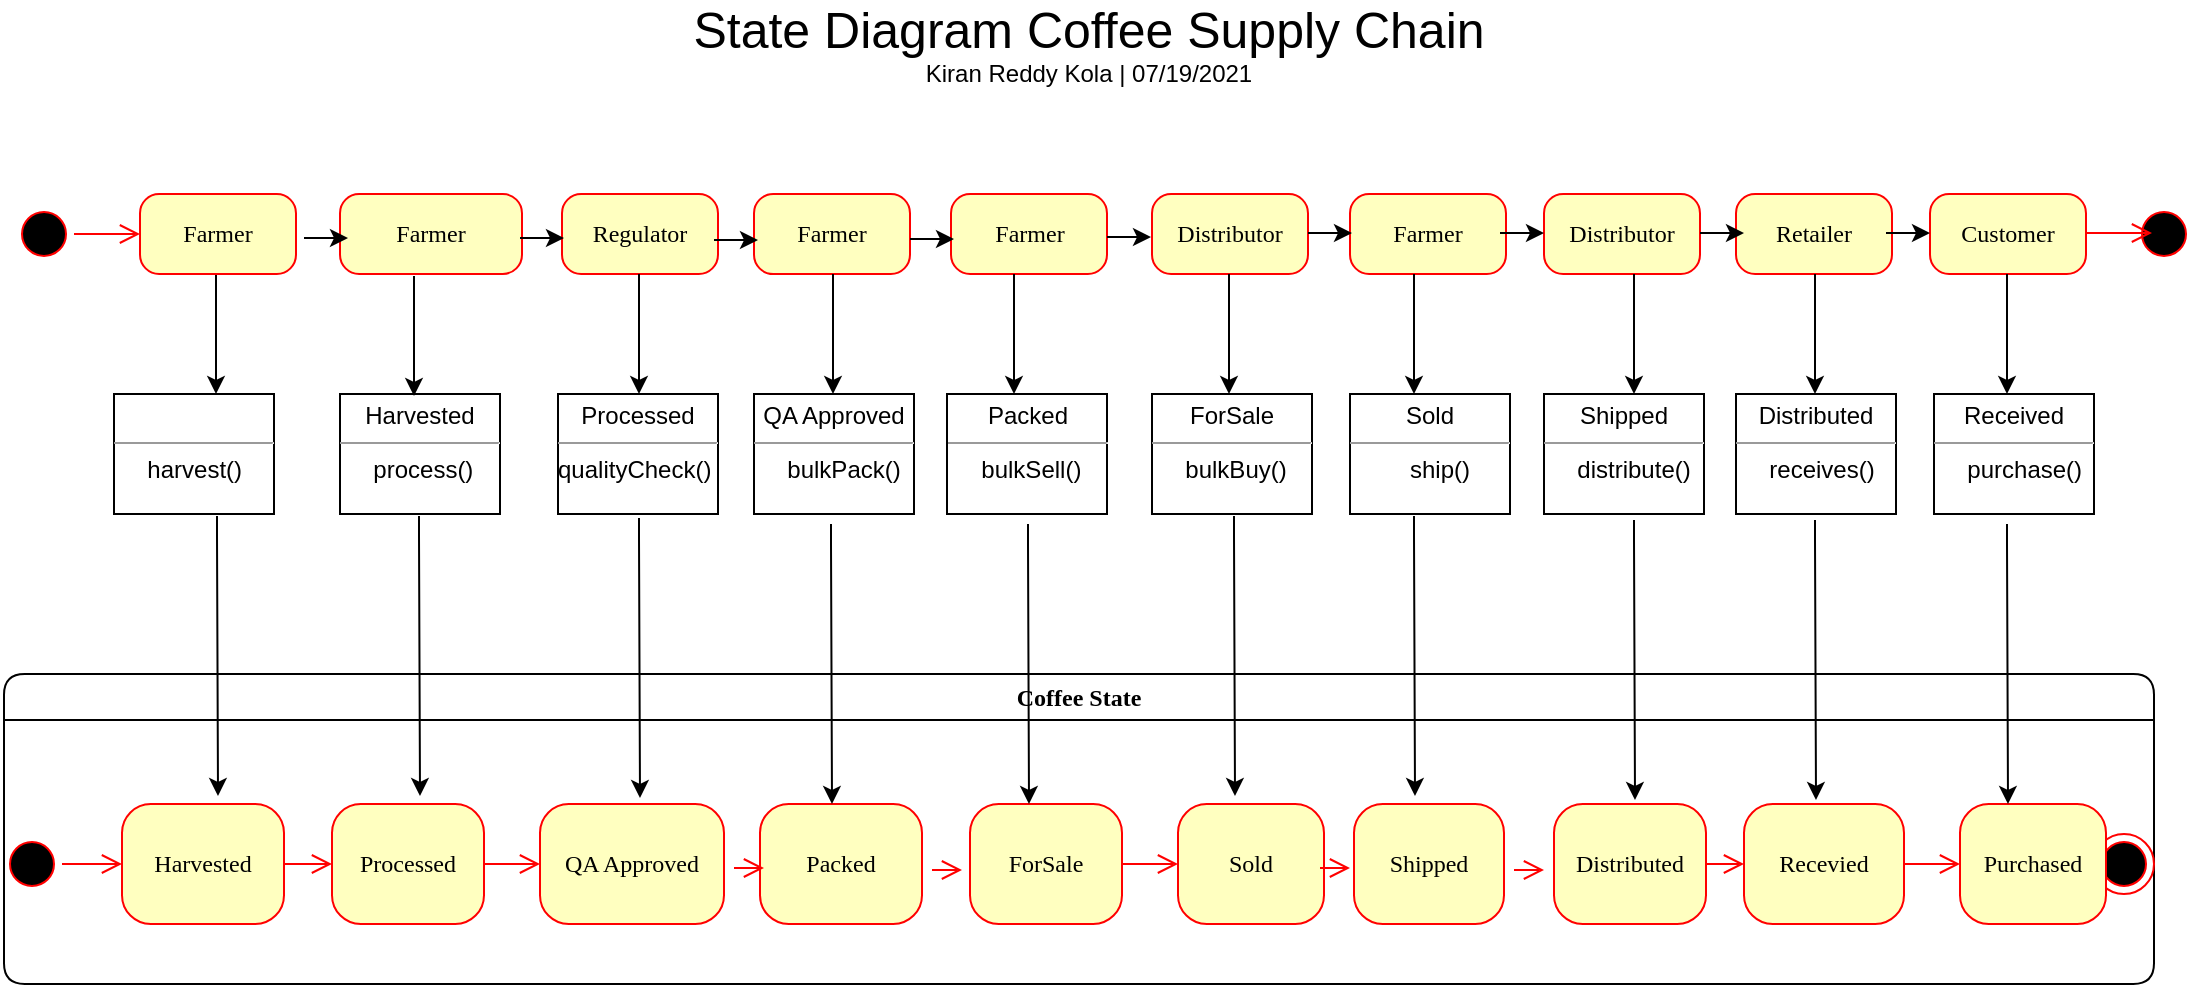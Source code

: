 <mxfile version="14.8.6" type="device"><diagram name="Page-1" id="58cdce13-f638-feb5-8d6f-7d28b1aa9fa0"><mxGraphModel dx="1103" dy="579" grid="1" gridSize="10" guides="1" tooltips="1" connect="1" arrows="1" fold="1" page="1" pageScale="1" pageWidth="1100" pageHeight="850" background="none" math="0" shadow="0"><root><mxCell id="0"/><mxCell id="1" parent="0"/><mxCell id="382b91b5511bd0f7-1" value="" style="ellipse;html=1;shape=startState;fillColor=#000000;strokeColor=#ff0000;rounded=1;shadow=0;comic=0;labelBackgroundColor=none;fontFamily=Verdana;fontSize=12;fontColor=#000000;align=center;direction=south;" parent="1" vertex="1"><mxGeometry x="20" y="125" width="30" height="30" as="geometry"/></mxCell><mxCell id="5YauOwgDELmGC_zuTmN9-57" value="" style="edgeStyle=orthogonalEdgeStyle;rounded=0;orthogonalLoop=1;jettySize=auto;html=1;" edge="1" parent="1" source="382b91b5511bd0f7-6" target="5YauOwgDELmGC_zuTmN9-31"><mxGeometry relative="1" as="geometry"><Array as="points"><mxPoint x="121" y="170"/><mxPoint x="121" y="170"/></Array></mxGeometry></mxCell><mxCell id="382b91b5511bd0f7-6" value="Farmer" style="rounded=1;whiteSpace=wrap;html=1;arcSize=24;fillColor=#ffffc0;strokeColor=#ff0000;shadow=0;comic=0;labelBackgroundColor=none;fontFamily=Verdana;fontSize=12;fontColor=#000000;align=center;" parent="1" vertex="1"><mxGeometry x="83" y="120" width="78" height="40" as="geometry"/></mxCell><mxCell id="3cde6dad864a17aa-3" style="edgeStyle=orthogonalEdgeStyle;html=1;exitX=1;exitY=0.25;entryX=0.25;entryY=0;labelBackgroundColor=none;endArrow=open;endSize=8;strokeColor=#ff0000;fontFamily=Verdana;fontSize=12;align=left;" parent="1" target="382b91b5511bd0f7-9" edge="1"><mxGeometry relative="1" as="geometry"><mxPoint x="560" y="215" as="sourcePoint"/></mxGeometry></mxCell><mxCell id="3cde6dad864a17aa-13" style="edgeStyle=elbowEdgeStyle;html=1;exitX=0;exitY=0.75;entryX=1;entryY=0.75;labelBackgroundColor=none;endArrow=open;endSize=8;strokeColor=#ff0000;fontFamily=Verdana;fontSize=12;align=left;" parent="1" source="382b91b5511bd0f7-9" edge="1"><mxGeometry relative="1" as="geometry"><mxPoint x="640" y="355" as="targetPoint"/></mxGeometry></mxCell><mxCell id="2a3bc250acf0617d-7" value="Coffee State" style="swimlane;whiteSpace=wrap;html=1;rounded=1;shadow=0;comic=0;labelBackgroundColor=none;strokeWidth=1;fontFamily=Verdana;fontSize=12;align=center;" parent="1" vertex="1"><mxGeometry x="15" y="360" width="1075" height="155" as="geometry"/></mxCell><mxCell id="3cde6dad864a17aa-10" style="edgeStyle=elbowEdgeStyle;html=1;labelBackgroundColor=none;endArrow=open;endSize=8;strokeColor=#ff0000;fontFamily=Verdana;fontSize=12;align=left;" parent="2a3bc250acf0617d-7" source="382b91b5511bd0f7-8" target="3cde6dad864a17aa-1" edge="1"><mxGeometry relative="1" as="geometry"/></mxCell><mxCell id="382b91b5511bd0f7-8" value="Harvested" style="rounded=1;whiteSpace=wrap;html=1;arcSize=24;fillColor=#ffffc0;strokeColor=#ff0000;shadow=0;comic=0;labelBackgroundColor=none;fontFamily=Verdana;fontSize=12;fontColor=#000000;align=center;" parent="2a3bc250acf0617d-7" vertex="1"><mxGeometry x="59" y="65" width="81" height="60" as="geometry"/></mxCell><mxCell id="24f968d109e7d6b4-3" value="" style="ellipse;html=1;shape=endState;fillColor=#000000;strokeColor=#ff0000;rounded=1;shadow=0;comic=0;labelBackgroundColor=none;fontFamily=Verdana;fontSize=12;fontColor=#000000;align=center;" parent="2a3bc250acf0617d-7" vertex="1"><mxGeometry x="1045" y="80" width="30" height="30" as="geometry"/></mxCell><mxCell id="3cde6dad864a17aa-9" style="edgeStyle=elbowEdgeStyle;html=1;labelBackgroundColor=none;endArrow=open;endSize=8;strokeColor=#ff0000;fontFamily=Verdana;fontSize=12;align=left;" parent="2a3bc250acf0617d-7" source="2a3bc250acf0617d-3" target="382b91b5511bd0f7-8" edge="1"><mxGeometry relative="1" as="geometry"/></mxCell><mxCell id="2a3bc250acf0617d-3" value="" style="ellipse;html=1;shape=startState;fillColor=#000000;strokeColor=#ff0000;rounded=1;shadow=0;comic=0;labelBackgroundColor=none;fontFamily=Verdana;fontSize=12;fontColor=#000000;align=center;direction=south;" parent="2a3bc250acf0617d-7" vertex="1"><mxGeometry x="-1" y="80" width="30" height="30" as="geometry"/></mxCell><mxCell id="3cde6dad864a17aa-11" style="edgeStyle=elbowEdgeStyle;html=1;labelBackgroundColor=none;endArrow=open;endSize=8;strokeColor=#ff0000;fontFamily=Verdana;fontSize=12;align=left;" parent="2a3bc250acf0617d-7" source="3cde6dad864a17aa-1" target="3cde6dad864a17aa-2" edge="1"><mxGeometry relative="1" as="geometry"/></mxCell><mxCell id="3cde6dad864a17aa-1" value="Processed" style="rounded=1;whiteSpace=wrap;html=1;arcSize=24;fillColor=#ffffc0;strokeColor=#ff0000;shadow=0;comic=0;labelBackgroundColor=none;fontFamily=Verdana;fontSize=12;fontColor=#000000;align=center;" parent="2a3bc250acf0617d-7" vertex="1"><mxGeometry x="164" y="65" width="76" height="60" as="geometry"/></mxCell><mxCell id="3cde6dad864a17aa-2" value="QA Approved" style="rounded=1;whiteSpace=wrap;html=1;arcSize=24;fillColor=#ffffc0;strokeColor=#ff0000;shadow=0;comic=0;labelBackgroundColor=none;fontFamily=Verdana;fontSize=12;fontColor=#000000;align=center;" parent="2a3bc250acf0617d-7" vertex="1"><mxGeometry x="268" y="65" width="92" height="60" as="geometry"/></mxCell><mxCell id="5YauOwgDELmGC_zuTmN9-41" value="Packed" style="rounded=1;whiteSpace=wrap;html=1;arcSize=24;fillColor=#ffffc0;strokeColor=#ff0000;shadow=0;comic=0;labelBackgroundColor=none;fontFamily=Verdana;fontSize=12;fontColor=#000000;align=center;" vertex="1" parent="2a3bc250acf0617d-7"><mxGeometry x="378" y="65" width="81" height="60" as="geometry"/></mxCell><mxCell id="5YauOwgDELmGC_zuTmN9-43" value="ForSale" style="rounded=1;whiteSpace=wrap;html=1;arcSize=24;fillColor=#ffffc0;strokeColor=#ff0000;shadow=0;comic=0;labelBackgroundColor=none;fontFamily=Verdana;fontSize=12;fontColor=#000000;align=center;" vertex="1" parent="2a3bc250acf0617d-7"><mxGeometry x="483" y="65" width="76" height="60" as="geometry"/></mxCell><mxCell id="5YauOwgDELmGC_zuTmN9-44" value="Sold" style="rounded=1;whiteSpace=wrap;html=1;arcSize=24;fillColor=#ffffc0;strokeColor=#ff0000;shadow=0;comic=0;labelBackgroundColor=none;fontFamily=Verdana;fontSize=12;fontColor=#000000;align=center;" vertex="1" parent="2a3bc250acf0617d-7"><mxGeometry x="587" y="65" width="73" height="60" as="geometry"/></mxCell><mxCell id="5YauOwgDELmGC_zuTmN9-42" style="edgeStyle=elbowEdgeStyle;html=1;labelBackgroundColor=none;endArrow=open;endSize=8;strokeColor=#ff0000;fontFamily=Verdana;fontSize=12;align=left;" edge="1" parent="2a3bc250acf0617d-7" source="5YauOwgDELmGC_zuTmN9-43" target="5YauOwgDELmGC_zuTmN9-44"><mxGeometry relative="1" as="geometry"/></mxCell><mxCell id="5YauOwgDELmGC_zuTmN9-45" value="Shipped" style="rounded=1;whiteSpace=wrap;html=1;arcSize=24;fillColor=#ffffc0;strokeColor=#ff0000;shadow=0;comic=0;labelBackgroundColor=none;fontFamily=Verdana;fontSize=12;fontColor=#000000;align=center;" vertex="1" parent="2a3bc250acf0617d-7"><mxGeometry x="675" y="65" width="75" height="60" as="geometry"/></mxCell><mxCell id="5YauOwgDELmGC_zuTmN9-46" value="Distributed" style="rounded=1;whiteSpace=wrap;html=1;arcSize=24;fillColor=#ffffc0;strokeColor=#ff0000;shadow=0;comic=0;labelBackgroundColor=none;fontFamily=Verdana;fontSize=12;fontColor=#000000;align=center;" vertex="1" parent="2a3bc250acf0617d-7"><mxGeometry x="775" y="65" width="76" height="60" as="geometry"/></mxCell><mxCell id="5YauOwgDELmGC_zuTmN9-47" value="Recevied" style="rounded=1;whiteSpace=wrap;html=1;arcSize=24;fillColor=#ffffc0;strokeColor=#ff0000;shadow=0;comic=0;labelBackgroundColor=none;fontFamily=Verdana;fontSize=12;fontColor=#000000;align=center;" vertex="1" parent="2a3bc250acf0617d-7"><mxGeometry x="870" y="65" width="80" height="60" as="geometry"/></mxCell><mxCell id="5YauOwgDELmGC_zuTmN9-48" style="edgeStyle=elbowEdgeStyle;html=1;labelBackgroundColor=none;endArrow=open;endSize=8;strokeColor=#ff0000;fontFamily=Verdana;fontSize=12;align=left;" edge="1" parent="2a3bc250acf0617d-7" source="5YauOwgDELmGC_zuTmN9-46" target="5YauOwgDELmGC_zuTmN9-47"><mxGeometry relative="1" as="geometry"/></mxCell><mxCell id="5YauOwgDELmGC_zuTmN9-49" value="Purchased" style="rounded=1;whiteSpace=wrap;html=1;arcSize=24;fillColor=#ffffc0;strokeColor=#ff0000;shadow=0;comic=0;labelBackgroundColor=none;fontFamily=Verdana;fontSize=12;fontColor=#000000;align=center;" vertex="1" parent="2a3bc250acf0617d-7"><mxGeometry x="978" y="65" width="73" height="60" as="geometry"/></mxCell><mxCell id="5YauOwgDELmGC_zuTmN9-50" style="edgeStyle=elbowEdgeStyle;html=1;labelBackgroundColor=none;endArrow=open;endSize=8;strokeColor=#ff0000;fontFamily=Verdana;fontSize=12;align=left;" edge="1" parent="2a3bc250acf0617d-7" target="5YauOwgDELmGC_zuTmN9-49"><mxGeometry relative="1" as="geometry"><mxPoint x="950" y="95" as="sourcePoint"/></mxGeometry></mxCell><mxCell id="2a3bc250acf0617d-9" style="edgeStyle=orthogonalEdgeStyle;html=1;labelBackgroundColor=none;endArrow=open;endSize=8;strokeColor=#ff0000;fontFamily=Verdana;fontSize=12;align=left;" parent="1" source="382b91b5511bd0f7-1" target="382b91b5511bd0f7-6" edge="1"><mxGeometry relative="1" as="geometry"/></mxCell><mxCell id="2a3bc250acf0617d-11" style="edgeStyle=orthogonalEdgeStyle;html=1;entryX=0.75;entryY=0;labelBackgroundColor=none;endArrow=open;endSize=8;strokeColor=#ff0000;fontFamily=Verdana;fontSize=12;align=left;exitX=0.5;exitY=1;" parent="1" target="382b91b5511bd0f7-5" edge="1"><mxGeometry relative="1" as="geometry"><mxPoint x="500" y="260" as="sourcePoint"/><Array as="points"><mxPoint x="500" y="290"/><mxPoint x="330" y="290"/></Array></mxGeometry></mxCell><mxCell id="2a3bc250acf0617d-13" style="edgeStyle=orthogonalEdgeStyle;html=1;exitX=1;exitY=0.5;entryX=0;entryY=0.5;labelBackgroundColor=none;endArrow=open;endSize=8;strokeColor=#ff0000;fontFamily=Verdana;fontSize=12;align=left;" parent="1" target="382b91b5511bd0f7-10" edge="1"><mxGeometry relative="1" as="geometry"><mxPoint x="360" y="340" as="sourcePoint"/></mxGeometry></mxCell><mxCell id="2a3bc250acf0617d-14" style="edgeStyle=orthogonalEdgeStyle;html=1;exitX=0.5;exitY=0;entryX=1;entryY=0.75;labelBackgroundColor=none;endArrow=open;endSize=8;strokeColor=#ff0000;fontFamily=Verdana;fontSize=12;align=left;" parent="1" source="382b91b5511bd0f7-10" edge="1"><mxGeometry relative="1" as="geometry"><mxPoint x="560" y="245" as="targetPoint"/></mxGeometry></mxCell><mxCell id="2a3bc250acf0617d-15" style="edgeStyle=orthogonalEdgeStyle;html=1;exitX=1;exitY=0.25;entryX=0;entryY=0.25;labelBackgroundColor=none;endArrow=open;endSize=8;strokeColor=#ff0000;fontFamily=Verdana;fontSize=12;align=left;" parent="1" target="382b91b5511bd0f7-9" edge="1"><mxGeometry relative="1" as="geometry"><mxPoint x="640" y="325" as="sourcePoint"/></mxGeometry></mxCell><mxCell id="5YauOwgDELmGC_zuTmN9-2" value="Farmer" style="rounded=1;whiteSpace=wrap;html=1;arcSize=24;fillColor=#ffffc0;strokeColor=#ff0000;shadow=0;comic=0;labelBackgroundColor=none;fontFamily=Verdana;fontSize=12;fontColor=#000000;align=center;" vertex="1" parent="1"><mxGeometry x="183" y="120" width="91" height="40" as="geometry"/></mxCell><mxCell id="5YauOwgDELmGC_zuTmN9-4" value="Regulator" style="rounded=1;whiteSpace=wrap;html=1;arcSize=24;fillColor=#ffffc0;strokeColor=#ff0000;shadow=0;comic=0;labelBackgroundColor=none;fontFamily=Verdana;fontSize=12;fontColor=#000000;align=center;" vertex="1" parent="1"><mxGeometry x="294" y="120" width="78" height="40" as="geometry"/></mxCell><mxCell id="5YauOwgDELmGC_zuTmN9-5" value="Farmer" style="rounded=1;whiteSpace=wrap;html=1;arcSize=24;fillColor=#ffffc0;strokeColor=#ff0000;shadow=0;comic=0;labelBackgroundColor=none;fontFamily=Verdana;fontSize=12;fontColor=#000000;align=center;" vertex="1" parent="1"><mxGeometry x="390" y="120" width="78" height="40" as="geometry"/></mxCell><mxCell id="5YauOwgDELmGC_zuTmN9-6" value="Farmer" style="rounded=1;whiteSpace=wrap;html=1;arcSize=24;fillColor=#ffffc0;strokeColor=#ff0000;shadow=0;comic=0;labelBackgroundColor=none;fontFamily=Verdana;fontSize=12;fontColor=#000000;align=center;" vertex="1" parent="1"><mxGeometry x="488.5" y="120" width="78" height="40" as="geometry"/></mxCell><mxCell id="5YauOwgDELmGC_zuTmN9-7" value="Distributor" style="rounded=1;whiteSpace=wrap;html=1;arcSize=24;fillColor=#ffffc0;strokeColor=#ff0000;shadow=0;comic=0;labelBackgroundColor=none;fontFamily=Verdana;fontSize=12;fontColor=#000000;align=center;" vertex="1" parent="1"><mxGeometry x="589" y="120" width="78" height="40" as="geometry"/></mxCell><mxCell id="5YauOwgDELmGC_zuTmN9-8" value="Farmer" style="rounded=1;whiteSpace=wrap;html=1;arcSize=24;fillColor=#ffffc0;strokeColor=#ff0000;shadow=0;comic=0;labelBackgroundColor=none;fontFamily=Verdana;fontSize=12;fontColor=#000000;align=center;" vertex="1" parent="1"><mxGeometry x="688" y="120" width="78" height="40" as="geometry"/></mxCell><mxCell id="5YauOwgDELmGC_zuTmN9-9" value="Distributor" style="rounded=1;whiteSpace=wrap;html=1;arcSize=24;fillColor=#ffffc0;strokeColor=#ff0000;shadow=0;comic=0;labelBackgroundColor=none;fontFamily=Verdana;fontSize=12;fontColor=#000000;align=center;" vertex="1" parent="1"><mxGeometry x="785" y="120" width="78" height="40" as="geometry"/></mxCell><mxCell id="5YauOwgDELmGC_zuTmN9-10" value="Retailer" style="rounded=1;whiteSpace=wrap;html=1;arcSize=24;fillColor=#ffffc0;strokeColor=#ff0000;shadow=0;comic=0;labelBackgroundColor=none;fontFamily=Verdana;fontSize=12;fontColor=#000000;align=center;" vertex="1" parent="1"><mxGeometry x="881" y="120" width="78" height="40" as="geometry"/></mxCell><mxCell id="5YauOwgDELmGC_zuTmN9-12" value="Customer" style="rounded=1;whiteSpace=wrap;html=1;arcSize=24;fillColor=#ffffc0;strokeColor=#ff0000;shadow=0;comic=0;labelBackgroundColor=none;fontFamily=Verdana;fontSize=12;fontColor=#000000;align=center;" vertex="1" parent="1"><mxGeometry x="978" y="120" width="78" height="40" as="geometry"/></mxCell><mxCell id="5YauOwgDELmGC_zuTmN9-13" value="" style="endArrow=classic;html=1;exitX=1;exitY=0.75;exitDx=0;exitDy=0;" edge="1" parent="1"><mxGeometry width="50" height="50" relative="1" as="geometry"><mxPoint x="165" y="142" as="sourcePoint"/><mxPoint x="187" y="142" as="targetPoint"/><Array as="points"/></mxGeometry></mxCell><mxCell id="5YauOwgDELmGC_zuTmN9-14" value="" style="endArrow=classic;html=1;exitX=1;exitY=0.75;exitDx=0;exitDy=0;" edge="1" parent="1"><mxGeometry width="50" height="50" relative="1" as="geometry"><mxPoint x="273" y="142" as="sourcePoint"/><mxPoint x="295" y="142" as="targetPoint"/><Array as="points"/></mxGeometry></mxCell><mxCell id="5YauOwgDELmGC_zuTmN9-15" value="" style="endArrow=classic;html=1;exitX=1;exitY=0.75;exitDx=0;exitDy=0;" edge="1" parent="1"><mxGeometry width="50" height="50" relative="1" as="geometry"><mxPoint x="370" y="143" as="sourcePoint"/><mxPoint x="392" y="143" as="targetPoint"/><Array as="points"/></mxGeometry></mxCell><mxCell id="5YauOwgDELmGC_zuTmN9-16" value="" style="endArrow=classic;html=1;exitX=1;exitY=0.75;exitDx=0;exitDy=0;" edge="1" parent="1"><mxGeometry width="50" height="50" relative="1" as="geometry"><mxPoint x="468" y="142.5" as="sourcePoint"/><mxPoint x="490" y="142.5" as="targetPoint"/><Array as="points"/></mxGeometry></mxCell><mxCell id="5YauOwgDELmGC_zuTmN9-17" value="" style="endArrow=classic;html=1;exitX=1;exitY=0.75;exitDx=0;exitDy=0;" edge="1" parent="1"><mxGeometry width="50" height="50" relative="1" as="geometry"><mxPoint x="566.5" y="141.5" as="sourcePoint"/><mxPoint x="588.5" y="141.5" as="targetPoint"/><Array as="points"/></mxGeometry></mxCell><mxCell id="5YauOwgDELmGC_zuTmN9-18" value="" style="endArrow=classic;html=1;exitX=1;exitY=0.75;exitDx=0;exitDy=0;" edge="1" parent="1"><mxGeometry width="50" height="50" relative="1" as="geometry"><mxPoint x="667" y="139.5" as="sourcePoint"/><mxPoint x="689" y="139.5" as="targetPoint"/><Array as="points"/></mxGeometry></mxCell><mxCell id="5YauOwgDELmGC_zuTmN9-20" value="" style="endArrow=classic;html=1;exitX=1;exitY=0.75;exitDx=0;exitDy=0;" edge="1" parent="1"><mxGeometry width="50" height="50" relative="1" as="geometry"><mxPoint x="763" y="139.5" as="sourcePoint"/><mxPoint x="785" y="139.5" as="targetPoint"/><Array as="points"/></mxGeometry></mxCell><mxCell id="5YauOwgDELmGC_zuTmN9-21" value="" style="endArrow=classic;html=1;exitX=1;exitY=0.75;exitDx=0;exitDy=0;" edge="1" parent="1"><mxGeometry width="50" height="50" relative="1" as="geometry"><mxPoint x="863" y="139.5" as="sourcePoint"/><mxPoint x="885" y="139.5" as="targetPoint"/><Array as="points"/></mxGeometry></mxCell><mxCell id="5YauOwgDELmGC_zuTmN9-22" value="" style="endArrow=classic;html=1;exitX=1;exitY=0.75;exitDx=0;exitDy=0;" edge="1" parent="1"><mxGeometry width="50" height="50" relative="1" as="geometry"><mxPoint x="956" y="139.5" as="sourcePoint"/><mxPoint x="978" y="139.5" as="targetPoint"/><Array as="points"/></mxGeometry></mxCell><mxCell id="5YauOwgDELmGC_zuTmN9-31" value="&lt;p style=&quot;margin: 0px ; margin-top: 4px ; text-align: center&quot;&gt;&lt;br&gt;&lt;/p&gt;&lt;hr size=&quot;1&quot;&gt;&lt;div style=&quot;height: 2px&quot;&gt;&amp;nbsp; &amp;nbsp; &amp;nbsp;harvest()&lt;/div&gt;" style="verticalAlign=top;align=left;overflow=fill;fontSize=12;fontFamily=Helvetica;html=1;" vertex="1" parent="1"><mxGeometry x="70" y="220" width="80" height="60" as="geometry"/></mxCell><mxCell id="5YauOwgDELmGC_zuTmN9-32" value="&lt;p style=&quot;margin: 0px ; margin-top: 4px ; text-align: center&quot;&gt;Harvested&lt;/p&gt;&lt;hr size=&quot;1&quot;&gt;&lt;div style=&quot;height: 2px&quot;&gt;&amp;nbsp; &amp;nbsp; &amp;nbsp;process()&lt;/div&gt;" style="verticalAlign=top;align=left;overflow=fill;fontSize=12;fontFamily=Helvetica;html=1;" vertex="1" parent="1"><mxGeometry x="183" y="220" width="80" height="60" as="geometry"/></mxCell><mxCell id="5YauOwgDELmGC_zuTmN9-33" value="&lt;p style=&quot;margin: 0px ; margin-top: 4px ; text-align: center&quot;&gt;Processed&lt;/p&gt;&lt;hr size=&quot;1&quot;&gt;&lt;div style=&quot;height: 2px&quot;&gt;qualityCheck()&lt;/div&gt;" style="verticalAlign=top;align=left;overflow=fill;fontSize=12;fontFamily=Helvetica;html=1;" vertex="1" parent="1"><mxGeometry x="292" y="220" width="80" height="60" as="geometry"/></mxCell><mxCell id="5YauOwgDELmGC_zuTmN9-34" value="&lt;p style=&quot;margin: 0px ; margin-top: 4px ; text-align: center&quot;&gt;QA Approved&lt;/p&gt;&lt;hr size=&quot;1&quot;&gt;&lt;div style=&quot;height: 2px&quot;&gt;&amp;nbsp; &amp;nbsp; &amp;nbsp;bulkPack()&lt;/div&gt;" style="verticalAlign=top;align=left;overflow=fill;fontSize=12;fontFamily=Helvetica;html=1;" vertex="1" parent="1"><mxGeometry x="390" y="220" width="80" height="60" as="geometry"/></mxCell><mxCell id="5YauOwgDELmGC_zuTmN9-35" value="&lt;p style=&quot;margin: 0px ; margin-top: 4px ; text-align: center&quot;&gt;Packed&lt;/p&gt;&lt;hr size=&quot;1&quot;&gt;&lt;div style=&quot;height: 2px&quot;&gt;&amp;nbsp; &amp;nbsp; &amp;nbsp;bulkSell()&lt;/div&gt;" style="verticalAlign=top;align=left;overflow=fill;fontSize=12;fontFamily=Helvetica;html=1;" vertex="1" parent="1"><mxGeometry x="486.5" y="220" width="80" height="60" as="geometry"/></mxCell><mxCell id="5YauOwgDELmGC_zuTmN9-36" value="&lt;p style=&quot;margin: 0px ; margin-top: 4px ; text-align: center&quot;&gt;ForSale&lt;/p&gt;&lt;hr size=&quot;1&quot;&gt;&lt;div style=&quot;height: 2px&quot;&gt;&amp;nbsp; &amp;nbsp; &amp;nbsp;bulkBuy()&lt;/div&gt;" style="verticalAlign=top;align=left;overflow=fill;fontSize=12;fontFamily=Helvetica;html=1;" vertex="1" parent="1"><mxGeometry x="589" y="220" width="80" height="60" as="geometry"/></mxCell><mxCell id="5YauOwgDELmGC_zuTmN9-37" value="&lt;p style=&quot;margin: 0px ; margin-top: 4px ; text-align: center&quot;&gt;Sold&lt;/p&gt;&lt;hr size=&quot;1&quot;&gt;&lt;div style=&quot;height: 2px&quot;&gt;&amp;nbsp; &amp;nbsp; &amp;nbsp; &amp;nbsp; &amp;nbsp;ship()&lt;/div&gt;" style="verticalAlign=top;align=left;overflow=fill;fontSize=12;fontFamily=Helvetica;html=1;" vertex="1" parent="1"><mxGeometry x="688" y="220" width="80" height="60" as="geometry"/></mxCell><mxCell id="5YauOwgDELmGC_zuTmN9-38" value="&lt;p style=&quot;margin: 0px ; margin-top: 4px ; text-align: center&quot;&gt;Shipped&lt;/p&gt;&lt;hr size=&quot;1&quot;&gt;&lt;div style=&quot;height: 2px&quot;&gt;&amp;nbsp; &amp;nbsp; &amp;nbsp;distribute()&lt;/div&gt;" style="verticalAlign=top;align=left;overflow=fill;fontSize=12;fontFamily=Helvetica;html=1;" vertex="1" parent="1"><mxGeometry x="785" y="220" width="80" height="60" as="geometry"/></mxCell><mxCell id="5YauOwgDELmGC_zuTmN9-39" value="&lt;p style=&quot;margin: 0px ; margin-top: 4px ; text-align: center&quot;&gt;Distributed&lt;/p&gt;&lt;hr size=&quot;1&quot;&gt;&lt;div style=&quot;height: 2px&quot;&gt;&amp;nbsp; &amp;nbsp; &amp;nbsp;receives()&lt;/div&gt;" style="verticalAlign=top;align=left;overflow=fill;fontSize=12;fontFamily=Helvetica;html=1;" vertex="1" parent="1"><mxGeometry x="881" y="220" width="80" height="60" as="geometry"/></mxCell><mxCell id="5YauOwgDELmGC_zuTmN9-40" value="&lt;p style=&quot;margin: 0px ; margin-top: 4px ; text-align: center&quot;&gt;Received&lt;/p&gt;&lt;hr size=&quot;1&quot;&gt;&lt;div style=&quot;height: 2px&quot;&gt;&amp;nbsp; &amp;nbsp; &amp;nbsp;purchase()&lt;/div&gt;" style="verticalAlign=top;align=left;overflow=fill;fontSize=12;fontFamily=Helvetica;html=1;" vertex="1" parent="1"><mxGeometry x="980" y="220" width="80" height="60" as="geometry"/></mxCell><mxCell id="5YauOwgDELmGC_zuTmN9-51" style="edgeStyle=elbowEdgeStyle;html=1;labelBackgroundColor=none;endArrow=open;endSize=8;strokeColor=#ff0000;fontFamily=Verdana;fontSize=12;align=left;" edge="1" parent="1"><mxGeometry relative="1" as="geometry"><mxPoint x="380" y="457" as="sourcePoint"/><mxPoint x="395" y="457" as="targetPoint"/></mxGeometry></mxCell><mxCell id="5YauOwgDELmGC_zuTmN9-52" style="edgeStyle=elbowEdgeStyle;html=1;labelBackgroundColor=none;endArrow=open;endSize=8;strokeColor=#ff0000;fontFamily=Verdana;fontSize=12;align=left;" edge="1" parent="1"><mxGeometry relative="1" as="geometry"><mxPoint x="479" y="458" as="sourcePoint"/><mxPoint x="494" y="458" as="targetPoint"/></mxGeometry></mxCell><mxCell id="5YauOwgDELmGC_zuTmN9-53" style="edgeStyle=elbowEdgeStyle;html=1;labelBackgroundColor=none;endArrow=open;endSize=8;strokeColor=#ff0000;fontFamily=Verdana;fontSize=12;align=left;" edge="1" parent="1"><mxGeometry relative="1" as="geometry"><mxPoint x="673" y="457" as="sourcePoint"/><mxPoint x="688" y="457" as="targetPoint"/></mxGeometry></mxCell><mxCell id="5YauOwgDELmGC_zuTmN9-54" style="edgeStyle=elbowEdgeStyle;html=1;labelBackgroundColor=none;endArrow=open;endSize=8;strokeColor=#ff0000;fontFamily=Verdana;fontSize=12;align=left;" edge="1" parent="1"><mxGeometry relative="1" as="geometry"><mxPoint x="770" y="458" as="sourcePoint"/><mxPoint x="785" y="458" as="targetPoint"/></mxGeometry></mxCell><mxCell id="5YauOwgDELmGC_zuTmN9-58" value="" style="edgeStyle=orthogonalEdgeStyle;rounded=0;orthogonalLoop=1;jettySize=auto;html=1;" edge="1" parent="1"><mxGeometry relative="1" as="geometry"><mxPoint x="220" y="161" as="sourcePoint"/><mxPoint x="220" y="221" as="targetPoint"/><Array as="points"><mxPoint x="220" y="171"/><mxPoint x="220" y="171"/></Array></mxGeometry></mxCell><mxCell id="5YauOwgDELmGC_zuTmN9-59" value="" style="edgeStyle=orthogonalEdgeStyle;rounded=0;orthogonalLoop=1;jettySize=auto;html=1;" edge="1" parent="1"><mxGeometry relative="1" as="geometry"><mxPoint x="332.5" y="160" as="sourcePoint"/><mxPoint x="332.5" y="220" as="targetPoint"/><Array as="points"><mxPoint x="332.5" y="170"/><mxPoint x="332.5" y="170"/></Array></mxGeometry></mxCell><mxCell id="5YauOwgDELmGC_zuTmN9-60" value="" style="edgeStyle=orthogonalEdgeStyle;rounded=0;orthogonalLoop=1;jettySize=auto;html=1;" edge="1" parent="1"><mxGeometry relative="1" as="geometry"><mxPoint x="429.5" y="160" as="sourcePoint"/><mxPoint x="429.5" y="220" as="targetPoint"/><Array as="points"><mxPoint x="429.5" y="170"/><mxPoint x="429.5" y="170"/></Array></mxGeometry></mxCell><mxCell id="5YauOwgDELmGC_zuTmN9-61" value="" style="edgeStyle=orthogonalEdgeStyle;rounded=0;orthogonalLoop=1;jettySize=auto;html=1;" edge="1" parent="1"><mxGeometry relative="1" as="geometry"><mxPoint x="520" y="160" as="sourcePoint"/><mxPoint x="520" y="220" as="targetPoint"/><Array as="points"><mxPoint x="520" y="170"/><mxPoint x="520" y="170"/></Array></mxGeometry></mxCell><mxCell id="5YauOwgDELmGC_zuTmN9-62" value="" style="edgeStyle=orthogonalEdgeStyle;rounded=0;orthogonalLoop=1;jettySize=auto;html=1;" edge="1" parent="1"><mxGeometry relative="1" as="geometry"><mxPoint x="627.5" y="160" as="sourcePoint"/><mxPoint x="627.5" y="220" as="targetPoint"/><Array as="points"><mxPoint x="627.5" y="170"/><mxPoint x="627.5" y="170"/></Array></mxGeometry></mxCell><mxCell id="5YauOwgDELmGC_zuTmN9-63" value="" style="edgeStyle=orthogonalEdgeStyle;rounded=0;orthogonalLoop=1;jettySize=auto;html=1;" edge="1" parent="1"><mxGeometry relative="1" as="geometry"><mxPoint x="720" y="160" as="sourcePoint"/><mxPoint x="720" y="220" as="targetPoint"/><Array as="points"><mxPoint x="720" y="170"/><mxPoint x="720" y="170"/></Array></mxGeometry></mxCell><mxCell id="5YauOwgDELmGC_zuTmN9-64" value="" style="edgeStyle=orthogonalEdgeStyle;rounded=0;orthogonalLoop=1;jettySize=auto;html=1;" edge="1" parent="1"><mxGeometry relative="1" as="geometry"><mxPoint x="830" y="160" as="sourcePoint"/><mxPoint x="830" y="220" as="targetPoint"/><Array as="points"><mxPoint x="830" y="170"/><mxPoint x="830" y="170"/></Array></mxGeometry></mxCell><mxCell id="5YauOwgDELmGC_zuTmN9-65" value="" style="edgeStyle=orthogonalEdgeStyle;rounded=0;orthogonalLoop=1;jettySize=auto;html=1;" edge="1" parent="1"><mxGeometry relative="1" as="geometry"><mxPoint x="920.5" y="160" as="sourcePoint"/><mxPoint x="920.5" y="220" as="targetPoint"/><Array as="points"><mxPoint x="920.5" y="170"/><mxPoint x="920.5" y="170"/></Array></mxGeometry></mxCell><mxCell id="5YauOwgDELmGC_zuTmN9-66" value="" style="edgeStyle=orthogonalEdgeStyle;rounded=0;orthogonalLoop=1;jettySize=auto;html=1;" edge="1" parent="1"><mxGeometry relative="1" as="geometry"><mxPoint x="1016.5" y="160" as="sourcePoint"/><mxPoint x="1016.5" y="220" as="targetPoint"/><Array as="points"><mxPoint x="1016.5" y="170"/><mxPoint x="1016.5" y="170"/></Array></mxGeometry></mxCell><mxCell id="5YauOwgDELmGC_zuTmN9-72" value="" style="edgeStyle=orthogonalEdgeStyle;rounded=0;orthogonalLoop=1;jettySize=auto;html=1;" edge="1" parent="1"><mxGeometry relative="1" as="geometry"><mxPoint x="121.5" y="281" as="sourcePoint"/><mxPoint x="122" y="421" as="targetPoint"/><Array as="points"><mxPoint x="121.5" y="291"/><mxPoint x="121.5" y="291"/></Array></mxGeometry></mxCell><mxCell id="5YauOwgDELmGC_zuTmN9-73" value="" style="edgeStyle=orthogonalEdgeStyle;rounded=0;orthogonalLoop=1;jettySize=auto;html=1;" edge="1" parent="1"><mxGeometry relative="1" as="geometry"><mxPoint x="222.5" y="281" as="sourcePoint"/><mxPoint x="223" y="421" as="targetPoint"/><Array as="points"><mxPoint x="222.5" y="291"/><mxPoint x="222.5" y="291"/></Array></mxGeometry></mxCell><mxCell id="5YauOwgDELmGC_zuTmN9-74" value="" style="edgeStyle=orthogonalEdgeStyle;rounded=0;orthogonalLoop=1;jettySize=auto;html=1;" edge="1" parent="1"><mxGeometry relative="1" as="geometry"><mxPoint x="332.5" y="282" as="sourcePoint"/><mxPoint x="333" y="422" as="targetPoint"/><Array as="points"><mxPoint x="332.5" y="292"/><mxPoint x="332.5" y="292"/></Array></mxGeometry></mxCell><mxCell id="5YauOwgDELmGC_zuTmN9-75" value="" style="edgeStyle=orthogonalEdgeStyle;rounded=0;orthogonalLoop=1;jettySize=auto;html=1;" edge="1" parent="1"><mxGeometry relative="1" as="geometry"><mxPoint x="428.5" y="285" as="sourcePoint"/><mxPoint x="429" y="425" as="targetPoint"/><Array as="points"><mxPoint x="428.5" y="295"/><mxPoint x="428.5" y="295"/></Array></mxGeometry></mxCell><mxCell id="5YauOwgDELmGC_zuTmN9-76" value="" style="edgeStyle=orthogonalEdgeStyle;rounded=0;orthogonalLoop=1;jettySize=auto;html=1;" edge="1" parent="1"><mxGeometry relative="1" as="geometry"><mxPoint x="527" y="285" as="sourcePoint"/><mxPoint x="527.5" y="425" as="targetPoint"/><Array as="points"><mxPoint x="527" y="295"/><mxPoint x="527" y="295"/></Array></mxGeometry></mxCell><mxCell id="5YauOwgDELmGC_zuTmN9-77" value="" style="edgeStyle=orthogonalEdgeStyle;rounded=0;orthogonalLoop=1;jettySize=auto;html=1;" edge="1" parent="1"><mxGeometry relative="1" as="geometry"><mxPoint x="630" y="281" as="sourcePoint"/><mxPoint x="630.5" y="421" as="targetPoint"/><Array as="points"><mxPoint x="630" y="291"/><mxPoint x="630" y="291"/></Array></mxGeometry></mxCell><mxCell id="5YauOwgDELmGC_zuTmN9-78" value="" style="edgeStyle=orthogonalEdgeStyle;rounded=0;orthogonalLoop=1;jettySize=auto;html=1;" edge="1" parent="1"><mxGeometry relative="1" as="geometry"><mxPoint x="720" y="281" as="sourcePoint"/><mxPoint x="720.5" y="421" as="targetPoint"/><Array as="points"><mxPoint x="720" y="291"/><mxPoint x="720" y="291"/></Array></mxGeometry></mxCell><mxCell id="5YauOwgDELmGC_zuTmN9-79" value="" style="edgeStyle=orthogonalEdgeStyle;rounded=0;orthogonalLoop=1;jettySize=auto;html=1;" edge="1" parent="1"><mxGeometry relative="1" as="geometry"><mxPoint x="830" y="283" as="sourcePoint"/><mxPoint x="830.5" y="423" as="targetPoint"/><Array as="points"><mxPoint x="830" y="293"/><mxPoint x="830" y="293"/></Array></mxGeometry></mxCell><mxCell id="5YauOwgDELmGC_zuTmN9-80" value="" style="edgeStyle=orthogonalEdgeStyle;rounded=0;orthogonalLoop=1;jettySize=auto;html=1;" edge="1" parent="1"><mxGeometry relative="1" as="geometry"><mxPoint x="920.5" y="283" as="sourcePoint"/><mxPoint x="921" y="423" as="targetPoint"/><Array as="points"><mxPoint x="920.5" y="293"/><mxPoint x="920.5" y="293"/></Array></mxGeometry></mxCell><mxCell id="5YauOwgDELmGC_zuTmN9-81" value="" style="edgeStyle=orthogonalEdgeStyle;rounded=0;orthogonalLoop=1;jettySize=auto;html=1;" edge="1" parent="1"><mxGeometry relative="1" as="geometry"><mxPoint x="1016.5" y="285" as="sourcePoint"/><mxPoint x="1017" y="425" as="targetPoint"/><Array as="points"><mxPoint x="1016.5" y="295"/><mxPoint x="1016.5" y="295"/></Array></mxGeometry></mxCell><mxCell id="5YauOwgDELmGC_zuTmN9-82" value="" style="ellipse;html=1;shape=startState;fillColor=#000000;strokeColor=#ff0000;rounded=1;shadow=0;comic=0;labelBackgroundColor=none;fontFamily=Verdana;fontSize=12;fontColor=#000000;align=center;direction=south;" vertex="1" parent="1"><mxGeometry x="1080" y="125" width="30" height="30" as="geometry"/></mxCell><mxCell id="5YauOwgDELmGC_zuTmN9-84" style="edgeStyle=orthogonalEdgeStyle;html=1;labelBackgroundColor=none;endArrow=open;endSize=8;strokeColor=#ff0000;fontFamily=Verdana;fontSize=12;align=left;" edge="1" parent="1"><mxGeometry relative="1" as="geometry"><mxPoint x="1056" y="139.5" as="sourcePoint"/><mxPoint x="1089" y="139.5" as="targetPoint"/></mxGeometry></mxCell><mxCell id="5YauOwgDELmGC_zuTmN9-85" value="&lt;font&gt;&lt;span style=&quot;font-size: 25px&quot;&gt;State Diagram Coffee Supply Chain&lt;/span&gt;&lt;br&gt;&lt;font style=&quot;font-size: 12px&quot;&gt;Kiran Reddy Kola | 07/19/2021&lt;/font&gt;&lt;br&gt;&lt;/font&gt;" style="text;html=1;strokeColor=none;fillColor=none;align=center;verticalAlign=middle;whiteSpace=wrap;rounded=0;" vertex="1" parent="1"><mxGeometry x="294" y="30" width="527" height="30" as="geometry"/></mxCell></root></mxGraphModel></diagram></mxfile>